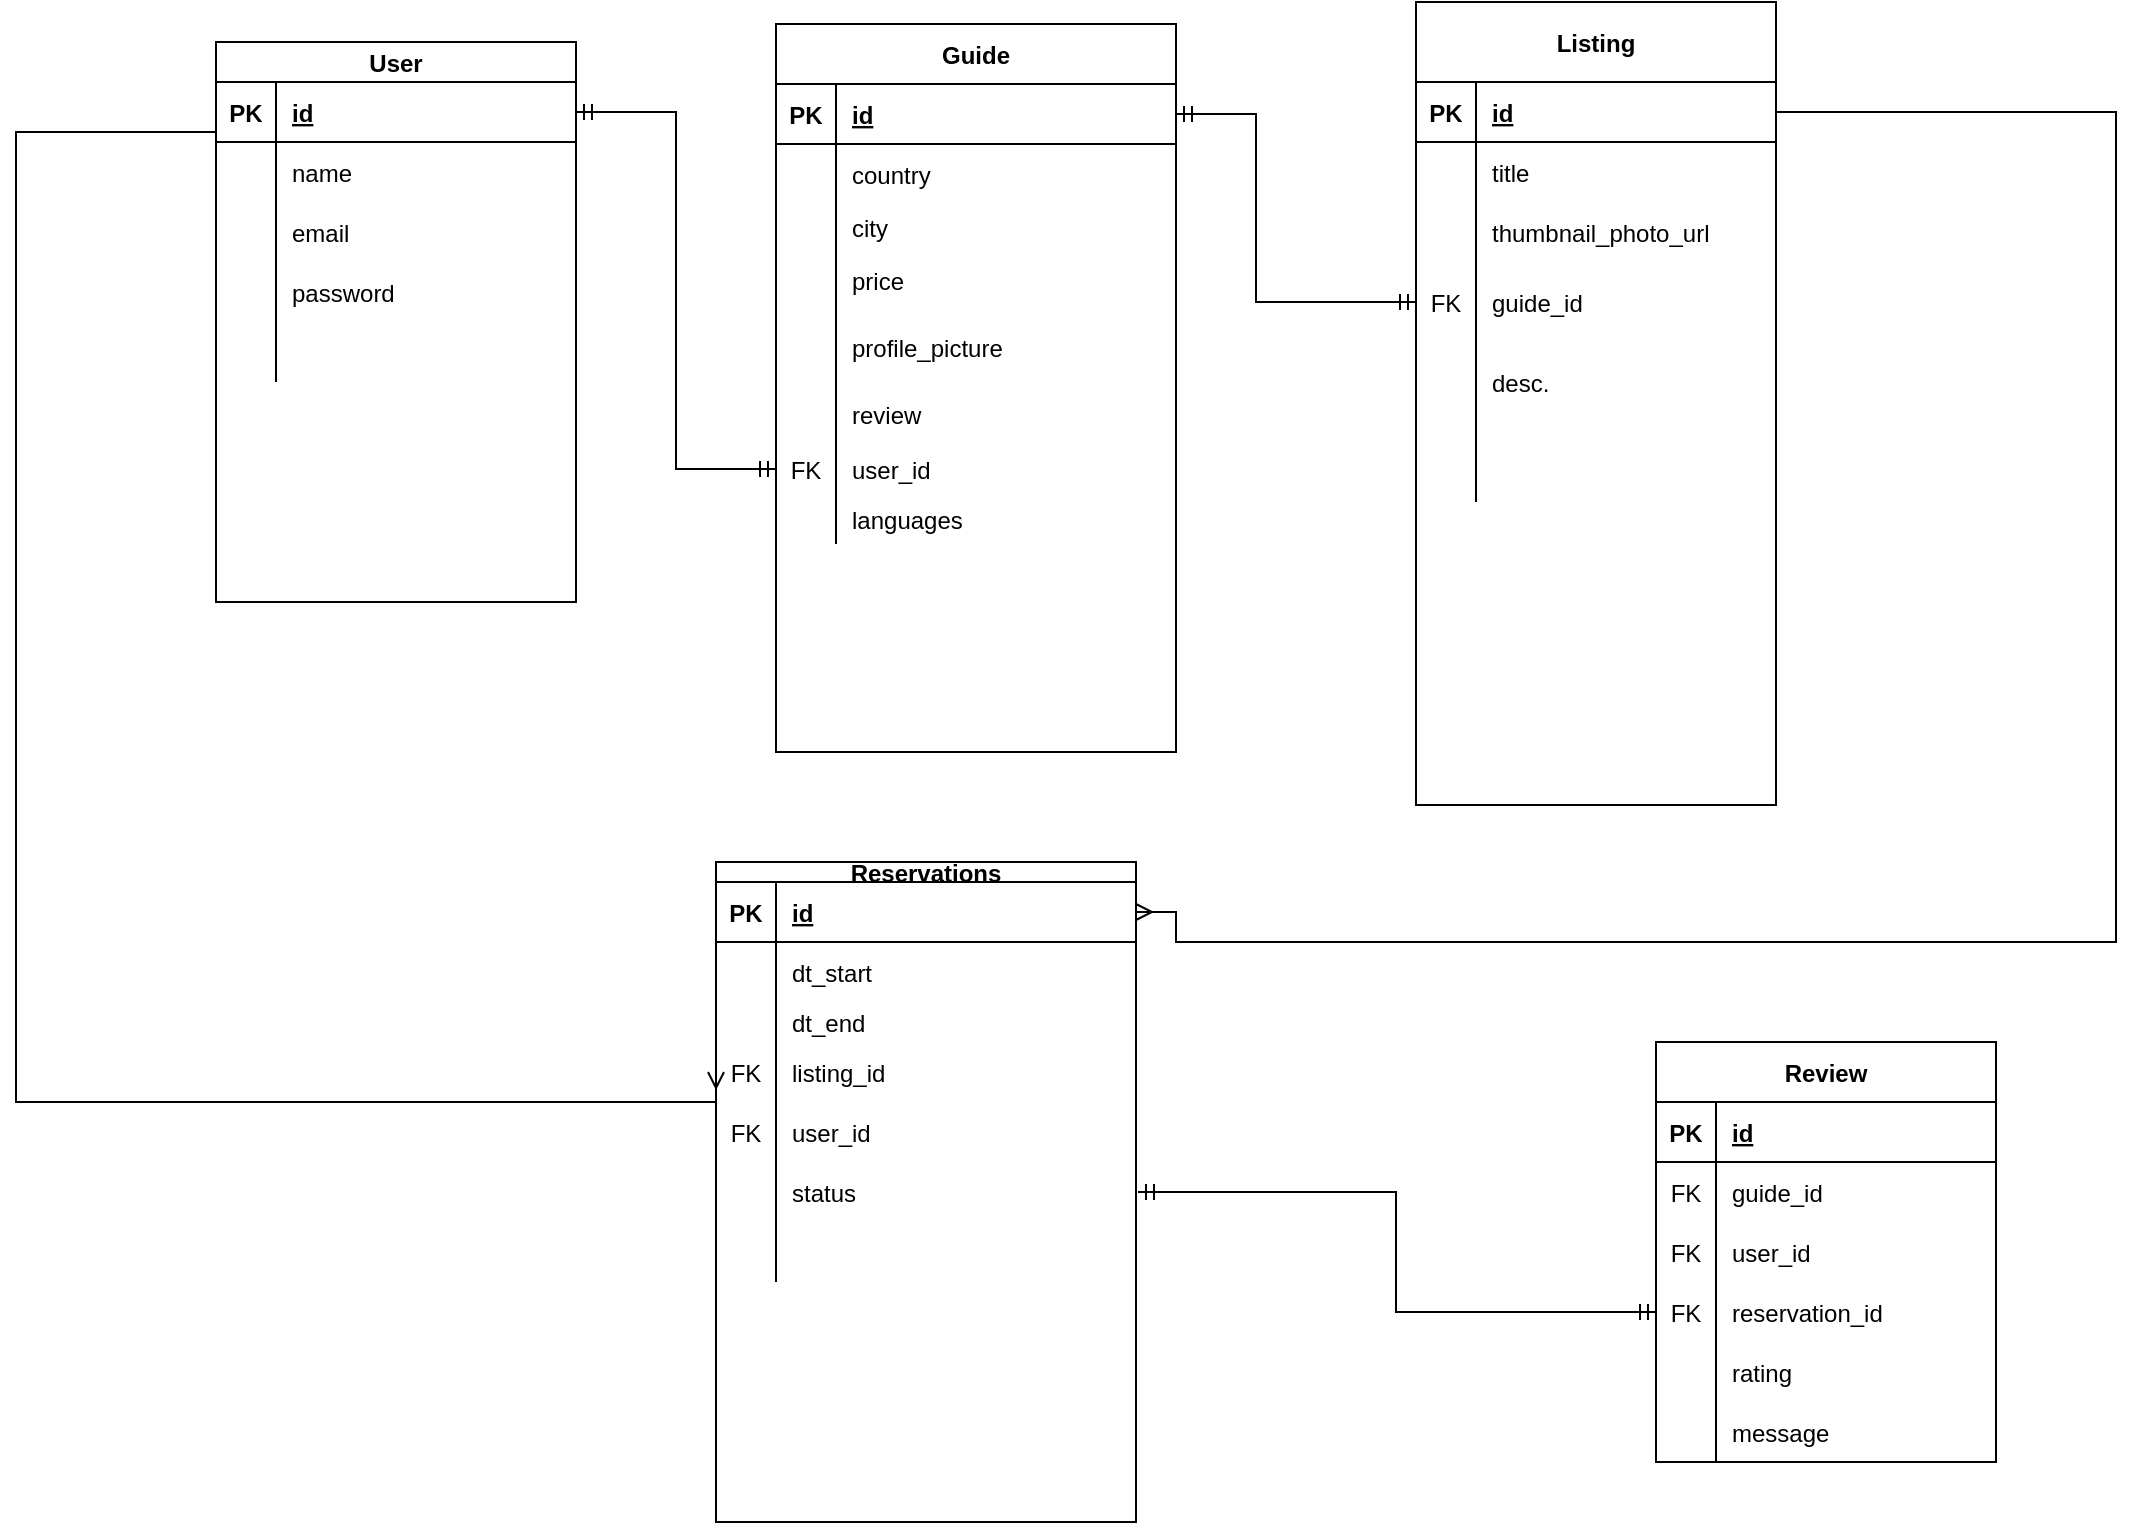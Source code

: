 <mxfile version="15.8.2" type="device"><diagram id="NFOE-IbAUSGwWB-0WKlD" name="Page-1"><mxGraphModel dx="2678" dy="1021" grid="1" gridSize="10" guides="1" tooltips="1" connect="1" arrows="1" fold="1" page="1" pageScale="1" pageWidth="850" pageHeight="1100" math="0" shadow="0"><root><mxCell id="0"/><mxCell id="1" parent="0"/><object label="Guide" sdfsdf="sdfsdf" sdfdsf="sdfdsf" id="BcLocFZF-5GLUwhQ0kqW-14"><mxCell style="shape=table;startSize=30;container=1;collapsible=1;childLayout=tableLayout;fixedRows=1;rowLines=0;fontStyle=1;align=center;resizeLast=1;" vertex="1" parent="1"><mxGeometry x="310" y="211" width="200" height="364" as="geometry"><mxRectangle x="440" y="177.5" width="70" height="30" as="alternateBounds"/></mxGeometry></mxCell></object><mxCell id="BcLocFZF-5GLUwhQ0kqW-15" value="" style="shape=partialRectangle;collapsible=0;dropTarget=0;pointerEvents=0;fillColor=none;top=0;left=0;bottom=1;right=0;points=[[0,0.5],[1,0.5]];portConstraint=eastwest;" vertex="1" parent="BcLocFZF-5GLUwhQ0kqW-14"><mxGeometry y="30" width="200" height="30" as="geometry"/></mxCell><mxCell id="BcLocFZF-5GLUwhQ0kqW-16" value="PK" style="shape=partialRectangle;connectable=0;fillColor=none;top=0;left=0;bottom=0;right=0;fontStyle=1;overflow=hidden;" vertex="1" parent="BcLocFZF-5GLUwhQ0kqW-15"><mxGeometry width="30" height="30" as="geometry"><mxRectangle width="30" height="30" as="alternateBounds"/></mxGeometry></mxCell><mxCell id="BcLocFZF-5GLUwhQ0kqW-17" value="id" style="shape=partialRectangle;connectable=0;fillColor=none;top=0;left=0;bottom=0;right=0;align=left;spacingLeft=6;fontStyle=5;overflow=hidden;" vertex="1" parent="BcLocFZF-5GLUwhQ0kqW-15"><mxGeometry x="30" width="170" height="30" as="geometry"><mxRectangle width="170" height="30" as="alternateBounds"/></mxGeometry></mxCell><mxCell id="BcLocFZF-5GLUwhQ0kqW-18" value="" style="shape=partialRectangle;collapsible=0;dropTarget=0;pointerEvents=0;fillColor=none;top=0;left=0;bottom=0;right=0;points=[[0,0.5],[1,0.5]];portConstraint=eastwest;" vertex="1" parent="BcLocFZF-5GLUwhQ0kqW-14"><mxGeometry y="60" width="200" height="30" as="geometry"/></mxCell><mxCell id="BcLocFZF-5GLUwhQ0kqW-19" value="" style="shape=partialRectangle;connectable=0;fillColor=none;top=0;left=0;bottom=0;right=0;editable=1;overflow=hidden;" vertex="1" parent="BcLocFZF-5GLUwhQ0kqW-18"><mxGeometry width="30" height="30" as="geometry"><mxRectangle width="30" height="30" as="alternateBounds"/></mxGeometry></mxCell><mxCell id="BcLocFZF-5GLUwhQ0kqW-20" value="country    " style="shape=partialRectangle;connectable=0;fillColor=none;top=0;left=0;bottom=0;right=0;align=left;spacingLeft=6;overflow=hidden;" vertex="1" parent="BcLocFZF-5GLUwhQ0kqW-18"><mxGeometry x="30" width="170" height="30" as="geometry"><mxRectangle width="170" height="30" as="alternateBounds"/></mxGeometry></mxCell><mxCell id="BcLocFZF-5GLUwhQ0kqW-21" value="" style="shape=partialRectangle;collapsible=0;dropTarget=0;pointerEvents=0;fillColor=none;top=0;left=0;bottom=0;right=0;points=[[0,0.5],[1,0.5]];portConstraint=eastwest;" vertex="1" parent="BcLocFZF-5GLUwhQ0kqW-14"><mxGeometry y="90" width="200" height="23" as="geometry"/></mxCell><mxCell id="BcLocFZF-5GLUwhQ0kqW-22" value="" style="shape=partialRectangle;connectable=0;fillColor=none;top=0;left=0;bottom=0;right=0;editable=1;overflow=hidden;" vertex="1" parent="BcLocFZF-5GLUwhQ0kqW-21"><mxGeometry width="30" height="23" as="geometry"><mxRectangle width="30" height="23" as="alternateBounds"/></mxGeometry></mxCell><mxCell id="BcLocFZF-5GLUwhQ0kqW-23" value="city" style="shape=partialRectangle;connectable=0;fillColor=none;top=0;left=0;bottom=0;right=0;align=left;spacingLeft=6;overflow=hidden;" vertex="1" parent="BcLocFZF-5GLUwhQ0kqW-21"><mxGeometry x="30" width="170" height="23" as="geometry"><mxRectangle width="170" height="23" as="alternateBounds"/></mxGeometry></mxCell><mxCell id="BcLocFZF-5GLUwhQ0kqW-24" value="" style="shape=partialRectangle;collapsible=0;dropTarget=0;pointerEvents=0;fillColor=none;top=0;left=0;bottom=0;right=0;points=[[0,0.5],[1,0.5]];portConstraint=eastwest;" vertex="1" parent="BcLocFZF-5GLUwhQ0kqW-14"><mxGeometry y="113" width="200" height="30" as="geometry"/></mxCell><mxCell id="BcLocFZF-5GLUwhQ0kqW-25" value="" style="shape=partialRectangle;connectable=0;fillColor=none;top=0;left=0;bottom=0;right=0;editable=1;overflow=hidden;" vertex="1" parent="BcLocFZF-5GLUwhQ0kqW-24"><mxGeometry width="30" height="30" as="geometry"><mxRectangle width="30" height="30" as="alternateBounds"/></mxGeometry></mxCell><mxCell id="BcLocFZF-5GLUwhQ0kqW-26" value="price" style="shape=partialRectangle;connectable=0;fillColor=none;top=0;left=0;bottom=0;right=0;align=left;spacingLeft=6;overflow=hidden;" vertex="1" parent="BcLocFZF-5GLUwhQ0kqW-24"><mxGeometry x="30" width="170" height="30" as="geometry"><mxRectangle width="170" height="30" as="alternateBounds"/></mxGeometry></mxCell><mxCell id="BcLocFZF-5GLUwhQ0kqW-89" style="shape=partialRectangle;collapsible=0;dropTarget=0;pointerEvents=0;fillColor=none;top=0;left=0;bottom=0;right=0;points=[[0,0.5],[1,0.5]];portConstraint=eastwest;" vertex="1" parent="BcLocFZF-5GLUwhQ0kqW-14"><mxGeometry y="143" width="200" height="37" as="geometry"/></mxCell><mxCell id="BcLocFZF-5GLUwhQ0kqW-90" style="shape=partialRectangle;connectable=0;fillColor=none;top=0;left=0;bottom=0;right=0;editable=1;overflow=hidden;" vertex="1" parent="BcLocFZF-5GLUwhQ0kqW-89"><mxGeometry width="30" height="37" as="geometry"><mxRectangle width="30" height="37" as="alternateBounds"/></mxGeometry></mxCell><mxCell id="BcLocFZF-5GLUwhQ0kqW-91" value="profile_picture" style="shape=partialRectangle;connectable=0;fillColor=none;top=0;left=0;bottom=0;right=0;align=left;spacingLeft=6;overflow=hidden;" vertex="1" parent="BcLocFZF-5GLUwhQ0kqW-89"><mxGeometry x="30" width="170" height="37" as="geometry"><mxRectangle width="170" height="37" as="alternateBounds"/></mxGeometry></mxCell><mxCell id="BcLocFZF-5GLUwhQ0kqW-92" style="shape=partialRectangle;collapsible=0;dropTarget=0;pointerEvents=0;fillColor=none;top=0;left=0;bottom=0;right=0;points=[[0,0.5],[1,0.5]];portConstraint=eastwest;" vertex="1" parent="BcLocFZF-5GLUwhQ0kqW-14"><mxGeometry y="180" width="200" height="30" as="geometry"/></mxCell><mxCell id="BcLocFZF-5GLUwhQ0kqW-93" style="shape=partialRectangle;connectable=0;fillColor=none;top=0;left=0;bottom=0;right=0;editable=1;overflow=hidden;" vertex="1" parent="BcLocFZF-5GLUwhQ0kqW-92"><mxGeometry width="30" height="30" as="geometry"><mxRectangle width="30" height="30" as="alternateBounds"/></mxGeometry></mxCell><mxCell id="BcLocFZF-5GLUwhQ0kqW-94" value="review" style="shape=partialRectangle;connectable=0;fillColor=none;top=0;left=0;bottom=0;right=0;align=left;spacingLeft=6;overflow=hidden;" vertex="1" parent="BcLocFZF-5GLUwhQ0kqW-92"><mxGeometry x="30" width="170" height="30" as="geometry"><mxRectangle width="170" height="30" as="alternateBounds"/></mxGeometry></mxCell><mxCell id="BcLocFZF-5GLUwhQ0kqW-130" style="shape=partialRectangle;collapsible=0;dropTarget=0;pointerEvents=0;fillColor=none;top=0;left=0;bottom=0;right=0;points=[[0,0.5],[1,0.5]];portConstraint=eastwest;" vertex="1" parent="BcLocFZF-5GLUwhQ0kqW-14"><mxGeometry y="210" width="200" height="25" as="geometry"/></mxCell><mxCell id="BcLocFZF-5GLUwhQ0kqW-131" value="FK" style="shape=partialRectangle;connectable=0;fillColor=none;top=0;left=0;bottom=0;right=0;editable=1;overflow=hidden;" vertex="1" parent="BcLocFZF-5GLUwhQ0kqW-130"><mxGeometry width="30" height="25" as="geometry"><mxRectangle width="30" height="25" as="alternateBounds"/></mxGeometry></mxCell><mxCell id="BcLocFZF-5GLUwhQ0kqW-132" value="user_id" style="shape=partialRectangle;connectable=0;fillColor=none;top=0;left=0;bottom=0;right=0;align=left;spacingLeft=6;overflow=hidden;" vertex="1" parent="BcLocFZF-5GLUwhQ0kqW-130"><mxGeometry x="30" width="170" height="25" as="geometry"><mxRectangle width="170" height="25" as="alternateBounds"/></mxGeometry></mxCell><mxCell id="BcLocFZF-5GLUwhQ0kqW-136" style="shape=partialRectangle;collapsible=0;dropTarget=0;pointerEvents=0;fillColor=none;top=0;left=0;bottom=0;right=0;points=[[0,0.5],[1,0.5]];portConstraint=eastwest;" vertex="1" parent="BcLocFZF-5GLUwhQ0kqW-14"><mxGeometry y="235" width="200" height="25" as="geometry"/></mxCell><mxCell id="BcLocFZF-5GLUwhQ0kqW-137" style="shape=partialRectangle;connectable=0;fillColor=none;top=0;left=0;bottom=0;right=0;editable=1;overflow=hidden;" vertex="1" parent="BcLocFZF-5GLUwhQ0kqW-136"><mxGeometry width="30" height="25" as="geometry"><mxRectangle width="30" height="25" as="alternateBounds"/></mxGeometry></mxCell><mxCell id="BcLocFZF-5GLUwhQ0kqW-138" value="languages" style="shape=partialRectangle;connectable=0;fillColor=none;top=0;left=0;bottom=0;right=0;align=left;spacingLeft=6;overflow=hidden;" vertex="1" parent="BcLocFZF-5GLUwhQ0kqW-136"><mxGeometry x="30" width="170" height="25" as="geometry"><mxRectangle width="170" height="25" as="alternateBounds"/></mxGeometry></mxCell><mxCell id="BcLocFZF-5GLUwhQ0kqW-30" value="Listing" style="shape=table;startSize=40;container=1;collapsible=1;childLayout=tableLayout;fixedRows=1;rowLines=0;fontStyle=1;align=center;resizeLast=1;" vertex="1" parent="1"><mxGeometry x="630" y="200" width="180" height="401.5" as="geometry"><mxRectangle x="440" y="177.5" width="70" height="30" as="alternateBounds"/></mxGeometry></mxCell><mxCell id="BcLocFZF-5GLUwhQ0kqW-31" value="" style="shape=partialRectangle;collapsible=0;dropTarget=0;pointerEvents=0;fillColor=none;top=0;left=0;bottom=1;right=0;points=[[0,0.5],[1,0.5]];portConstraint=eastwest;" vertex="1" parent="BcLocFZF-5GLUwhQ0kqW-30"><mxGeometry y="40" width="180" height="30" as="geometry"/></mxCell><mxCell id="BcLocFZF-5GLUwhQ0kqW-32" value="PK" style="shape=partialRectangle;connectable=0;fillColor=none;top=0;left=0;bottom=0;right=0;fontStyle=1;overflow=hidden;" vertex="1" parent="BcLocFZF-5GLUwhQ0kqW-31"><mxGeometry width="30" height="30" as="geometry"><mxRectangle width="30" height="30" as="alternateBounds"/></mxGeometry></mxCell><mxCell id="BcLocFZF-5GLUwhQ0kqW-33" value="id" style="shape=partialRectangle;connectable=0;fillColor=none;top=0;left=0;bottom=0;right=0;align=left;spacingLeft=6;fontStyle=5;overflow=hidden;" vertex="1" parent="BcLocFZF-5GLUwhQ0kqW-31"><mxGeometry x="30" width="150" height="30" as="geometry"><mxRectangle width="150" height="30" as="alternateBounds"/></mxGeometry></mxCell><mxCell id="BcLocFZF-5GLUwhQ0kqW-95" style="shape=partialRectangle;collapsible=0;dropTarget=0;pointerEvents=0;fillColor=none;top=0;left=0;bottom=0;right=0;points=[[0,0.5],[1,0.5]];portConstraint=eastwest;" vertex="1" parent="BcLocFZF-5GLUwhQ0kqW-30"><mxGeometry y="70" width="180" height="30" as="geometry"/></mxCell><mxCell id="BcLocFZF-5GLUwhQ0kqW-96" style="shape=partialRectangle;connectable=0;fillColor=none;top=0;left=0;bottom=0;right=0;editable=1;overflow=hidden;" vertex="1" parent="BcLocFZF-5GLUwhQ0kqW-95"><mxGeometry width="30" height="30" as="geometry"><mxRectangle width="30" height="30" as="alternateBounds"/></mxGeometry></mxCell><mxCell id="BcLocFZF-5GLUwhQ0kqW-97" value="title" style="shape=partialRectangle;connectable=0;fillColor=none;top=0;left=0;bottom=0;right=0;align=left;spacingLeft=6;overflow=hidden;" vertex="1" parent="BcLocFZF-5GLUwhQ0kqW-95"><mxGeometry x="30" width="150" height="30" as="geometry"><mxRectangle width="150" height="30" as="alternateBounds"/></mxGeometry></mxCell><mxCell id="BcLocFZF-5GLUwhQ0kqW-98" style="shape=partialRectangle;collapsible=0;dropTarget=0;pointerEvents=0;fillColor=none;top=0;left=0;bottom=0;right=0;points=[[0,0.5],[1,0.5]];portConstraint=eastwest;" vertex="1" parent="BcLocFZF-5GLUwhQ0kqW-30"><mxGeometry y="100" width="180" height="30" as="geometry"/></mxCell><mxCell id="BcLocFZF-5GLUwhQ0kqW-99" style="shape=partialRectangle;connectable=0;fillColor=none;top=0;left=0;bottom=0;right=0;editable=1;overflow=hidden;" vertex="1" parent="BcLocFZF-5GLUwhQ0kqW-98"><mxGeometry width="30" height="30" as="geometry"><mxRectangle width="30" height="30" as="alternateBounds"/></mxGeometry></mxCell><mxCell id="BcLocFZF-5GLUwhQ0kqW-100" value="thumbnail_photo_url" style="shape=partialRectangle;connectable=0;fillColor=none;top=0;left=0;bottom=0;right=0;align=left;spacingLeft=6;overflow=hidden;" vertex="1" parent="BcLocFZF-5GLUwhQ0kqW-98"><mxGeometry x="30" width="150" height="30" as="geometry"><mxRectangle width="150" height="30" as="alternateBounds"/></mxGeometry></mxCell><mxCell id="BcLocFZF-5GLUwhQ0kqW-107" style="shape=partialRectangle;collapsible=0;dropTarget=0;pointerEvents=0;fillColor=none;top=0;left=0;bottom=0;right=0;points=[[0,0.5],[1,0.5]];portConstraint=eastwest;" vertex="1" parent="BcLocFZF-5GLUwhQ0kqW-30"><mxGeometry y="130" width="180" height="40" as="geometry"/></mxCell><mxCell id="BcLocFZF-5GLUwhQ0kqW-108" value="FK" style="shape=partialRectangle;connectable=0;fillColor=none;top=0;left=0;bottom=0;right=0;editable=1;overflow=hidden;" vertex="1" parent="BcLocFZF-5GLUwhQ0kqW-107"><mxGeometry width="30" height="40" as="geometry"><mxRectangle width="30" height="40" as="alternateBounds"/></mxGeometry></mxCell><mxCell id="BcLocFZF-5GLUwhQ0kqW-109" value="guide_id" style="shape=partialRectangle;connectable=0;fillColor=none;top=0;left=0;bottom=0;right=0;align=left;spacingLeft=6;overflow=hidden;" vertex="1" parent="BcLocFZF-5GLUwhQ0kqW-107"><mxGeometry x="30" width="150" height="40" as="geometry"><mxRectangle width="150" height="40" as="alternateBounds"/></mxGeometry></mxCell><mxCell id="BcLocFZF-5GLUwhQ0kqW-104" style="shape=partialRectangle;collapsible=0;dropTarget=0;pointerEvents=0;fillColor=none;top=0;left=0;bottom=0;right=0;points=[[0,0.5],[1,0.5]];portConstraint=eastwest;" vertex="1" parent="BcLocFZF-5GLUwhQ0kqW-30"><mxGeometry y="170" width="180" height="40" as="geometry"/></mxCell><mxCell id="BcLocFZF-5GLUwhQ0kqW-105" style="shape=partialRectangle;connectable=0;fillColor=none;top=0;left=0;bottom=0;right=0;editable=1;overflow=hidden;" vertex="1" parent="BcLocFZF-5GLUwhQ0kqW-104"><mxGeometry width="30" height="40" as="geometry"><mxRectangle width="30" height="40" as="alternateBounds"/></mxGeometry></mxCell><mxCell id="BcLocFZF-5GLUwhQ0kqW-106" value="desc." style="shape=partialRectangle;connectable=0;fillColor=none;top=0;left=0;bottom=0;right=0;align=left;spacingLeft=6;overflow=hidden;" vertex="1" parent="BcLocFZF-5GLUwhQ0kqW-104"><mxGeometry x="30" width="150" height="40" as="geometry"><mxRectangle width="150" height="40" as="alternateBounds"/></mxGeometry></mxCell><mxCell id="BcLocFZF-5GLUwhQ0kqW-165" style="shape=partialRectangle;collapsible=0;dropTarget=0;pointerEvents=0;fillColor=none;top=0;left=0;bottom=0;right=0;points=[[0,0.5],[1,0.5]];portConstraint=eastwest;" vertex="1" parent="BcLocFZF-5GLUwhQ0kqW-30"><mxGeometry y="210" width="180" height="40" as="geometry"/></mxCell><mxCell id="BcLocFZF-5GLUwhQ0kqW-166" style="shape=partialRectangle;connectable=0;fillColor=none;top=0;left=0;bottom=0;right=0;editable=1;overflow=hidden;" vertex="1" parent="BcLocFZF-5GLUwhQ0kqW-165"><mxGeometry width="30" height="40" as="geometry"><mxRectangle width="30" height="40" as="alternateBounds"/></mxGeometry></mxCell><mxCell id="BcLocFZF-5GLUwhQ0kqW-167" style="shape=partialRectangle;connectable=0;fillColor=none;top=0;left=0;bottom=0;right=0;align=left;spacingLeft=6;overflow=hidden;" vertex="1" parent="BcLocFZF-5GLUwhQ0kqW-165"><mxGeometry x="30" width="150" height="40" as="geometry"><mxRectangle width="150" height="40" as="alternateBounds"/></mxGeometry></mxCell><mxCell id="BcLocFZF-5GLUwhQ0kqW-1" value="User" style="shape=table;startSize=20;container=1;collapsible=1;childLayout=tableLayout;fixedRows=1;rowLines=0;fontStyle=1;align=center;resizeLast=1;strokeWidth=1;perimeterSpacing=1;" vertex="1" parent="1"><mxGeometry x="30" y="220" width="180" height="280" as="geometry"/></mxCell><mxCell id="BcLocFZF-5GLUwhQ0kqW-2" value="" style="shape=partialRectangle;collapsible=0;dropTarget=0;pointerEvents=0;fillColor=none;top=0;left=0;bottom=1;right=0;points=[[0,0.5],[1,0.5]];portConstraint=eastwest;" vertex="1" parent="BcLocFZF-5GLUwhQ0kqW-1"><mxGeometry y="20" width="180" height="30" as="geometry"/></mxCell><mxCell id="BcLocFZF-5GLUwhQ0kqW-3" value="PK" style="shape=partialRectangle;connectable=0;fillColor=none;top=0;left=0;bottom=0;right=0;fontStyle=1;overflow=hidden;" vertex="1" parent="BcLocFZF-5GLUwhQ0kqW-2"><mxGeometry width="30" height="30" as="geometry"><mxRectangle width="30" height="30" as="alternateBounds"/></mxGeometry></mxCell><mxCell id="BcLocFZF-5GLUwhQ0kqW-4" value="id" style="shape=partialRectangle;connectable=0;fillColor=none;top=0;left=0;bottom=0;right=0;align=left;spacingLeft=6;fontStyle=5;overflow=hidden;" vertex="1" parent="BcLocFZF-5GLUwhQ0kqW-2"><mxGeometry x="30" width="150" height="30" as="geometry"><mxRectangle width="150" height="30" as="alternateBounds"/></mxGeometry></mxCell><mxCell id="BcLocFZF-5GLUwhQ0kqW-5" value="" style="shape=partialRectangle;collapsible=0;dropTarget=0;pointerEvents=0;fillColor=none;top=0;left=0;bottom=0;right=0;points=[[0,0.5],[1,0.5]];portConstraint=eastwest;" vertex="1" parent="BcLocFZF-5GLUwhQ0kqW-1"><mxGeometry y="50" width="180" height="30" as="geometry"/></mxCell><mxCell id="BcLocFZF-5GLUwhQ0kqW-6" value="" style="shape=partialRectangle;connectable=0;fillColor=none;top=0;left=0;bottom=0;right=0;editable=1;overflow=hidden;" vertex="1" parent="BcLocFZF-5GLUwhQ0kqW-5"><mxGeometry width="30" height="30" as="geometry"><mxRectangle width="30" height="30" as="alternateBounds"/></mxGeometry></mxCell><mxCell id="BcLocFZF-5GLUwhQ0kqW-7" value="name" style="shape=partialRectangle;connectable=0;fillColor=none;top=0;left=0;bottom=0;right=0;align=left;spacingLeft=6;overflow=hidden;" vertex="1" parent="BcLocFZF-5GLUwhQ0kqW-5"><mxGeometry x="30" width="150" height="30" as="geometry"><mxRectangle width="150" height="30" as="alternateBounds"/></mxGeometry></mxCell><mxCell id="BcLocFZF-5GLUwhQ0kqW-11" value="" style="shape=partialRectangle;collapsible=0;dropTarget=0;pointerEvents=0;fillColor=none;top=0;left=0;bottom=0;right=0;points=[[0,0.5],[1,0.5]];portConstraint=eastwest;" vertex="1" parent="BcLocFZF-5GLUwhQ0kqW-1"><mxGeometry y="80" width="180" height="30" as="geometry"/></mxCell><mxCell id="BcLocFZF-5GLUwhQ0kqW-12" value="" style="shape=partialRectangle;connectable=0;fillColor=none;top=0;left=0;bottom=0;right=0;editable=1;overflow=hidden;" vertex="1" parent="BcLocFZF-5GLUwhQ0kqW-11"><mxGeometry width="30" height="30" as="geometry"><mxRectangle width="30" height="30" as="alternateBounds"/></mxGeometry></mxCell><mxCell id="BcLocFZF-5GLUwhQ0kqW-13" value="email" style="shape=partialRectangle;connectable=0;fillColor=none;top=0;left=0;bottom=0;right=0;align=left;spacingLeft=6;overflow=hidden;" vertex="1" parent="BcLocFZF-5GLUwhQ0kqW-11"><mxGeometry x="30" width="150" height="30" as="geometry"><mxRectangle width="150" height="30" as="alternateBounds"/></mxGeometry></mxCell><mxCell id="BcLocFZF-5GLUwhQ0kqW-82" style="shape=partialRectangle;collapsible=0;dropTarget=0;pointerEvents=0;fillColor=none;top=0;left=0;bottom=0;right=0;points=[[0,0.5],[1,0.5]];portConstraint=eastwest;" vertex="1" parent="BcLocFZF-5GLUwhQ0kqW-1"><mxGeometry y="110" width="180" height="30" as="geometry"/></mxCell><mxCell id="BcLocFZF-5GLUwhQ0kqW-83" style="shape=partialRectangle;connectable=0;fillColor=none;top=0;left=0;bottom=0;right=0;editable=1;overflow=hidden;" vertex="1" parent="BcLocFZF-5GLUwhQ0kqW-82"><mxGeometry width="30" height="30" as="geometry"><mxRectangle width="30" height="30" as="alternateBounds"/></mxGeometry></mxCell><mxCell id="BcLocFZF-5GLUwhQ0kqW-84" value="password" style="shape=partialRectangle;connectable=0;fillColor=none;top=0;left=0;bottom=0;right=0;align=left;spacingLeft=6;overflow=hidden;" vertex="1" parent="BcLocFZF-5GLUwhQ0kqW-82"><mxGeometry x="30" width="150" height="30" as="geometry"><mxRectangle width="150" height="30" as="alternateBounds"/></mxGeometry></mxCell><mxCell id="BcLocFZF-5GLUwhQ0kqW-85" style="shape=partialRectangle;collapsible=0;dropTarget=0;pointerEvents=0;fillColor=none;top=0;left=0;bottom=0;right=0;points=[[0,0.5],[1,0.5]];portConstraint=eastwest;" vertex="1" parent="BcLocFZF-5GLUwhQ0kqW-1"><mxGeometry y="140" width="180" height="30" as="geometry"/></mxCell><mxCell id="BcLocFZF-5GLUwhQ0kqW-86" style="shape=partialRectangle;connectable=0;fillColor=none;top=0;left=0;bottom=0;right=0;editable=1;overflow=hidden;" vertex="1" parent="BcLocFZF-5GLUwhQ0kqW-85"><mxGeometry width="30" height="30" as="geometry"><mxRectangle width="30" height="30" as="alternateBounds"/></mxGeometry></mxCell><mxCell id="BcLocFZF-5GLUwhQ0kqW-87" value="" style="shape=partialRectangle;connectable=0;fillColor=none;top=0;left=0;bottom=0;right=0;align=left;spacingLeft=6;overflow=hidden;" vertex="1" parent="BcLocFZF-5GLUwhQ0kqW-85"><mxGeometry x="30" width="150" height="30" as="geometry"><mxRectangle width="150" height="30" as="alternateBounds"/></mxGeometry></mxCell><mxCell id="BcLocFZF-5GLUwhQ0kqW-110" style="edgeStyle=orthogonalEdgeStyle;rounded=0;orthogonalLoop=1;jettySize=auto;html=1;entryX=0;entryY=0.5;entryDx=0;entryDy=0;exitX=1;exitY=0.5;exitDx=0;exitDy=0;endArrow=ERmandOne;endFill=0;startArrow=ERmandOne;startFill=0;" edge="1" parent="1" source="BcLocFZF-5GLUwhQ0kqW-15" target="BcLocFZF-5GLUwhQ0kqW-107"><mxGeometry relative="1" as="geometry"><mxPoint x="480" y="260" as="sourcePoint"/><Array as="points"><mxPoint x="550" y="256"/><mxPoint x="550" y="350"/></Array></mxGeometry></mxCell><mxCell id="BcLocFZF-5GLUwhQ0kqW-160" style="edgeStyle=orthogonalEdgeStyle;rounded=0;orthogonalLoop=1;jettySize=auto;html=1;startArrow=ERmandOne;startFill=0;endArrow=ERmandOne;endFill=0;" edge="1" parent="1" source="BcLocFZF-5GLUwhQ0kqW-111" target="BcLocFZF-5GLUwhQ0kqW-151"><mxGeometry relative="1" as="geometry"/></mxCell><mxCell id="BcLocFZF-5GLUwhQ0kqW-111" value="Reservations" style="shape=table;startSize=10;container=1;collapsible=1;childLayout=tableLayout;fixedRows=1;rowLines=0;fontStyle=1;align=center;resizeLast=1;strokeWidth=1;perimeterSpacing=1;" vertex="1" parent="1"><mxGeometry x="280" y="630" width="210" height="330" as="geometry"/></mxCell><mxCell id="BcLocFZF-5GLUwhQ0kqW-112" value="" style="shape=partialRectangle;collapsible=0;dropTarget=0;pointerEvents=0;fillColor=none;top=0;left=0;bottom=1;right=0;points=[[0,0.5],[1,0.5]];portConstraint=eastwest;" vertex="1" parent="BcLocFZF-5GLUwhQ0kqW-111"><mxGeometry y="10" width="210" height="30" as="geometry"/></mxCell><mxCell id="BcLocFZF-5GLUwhQ0kqW-113" value="PK" style="shape=partialRectangle;connectable=0;fillColor=none;top=0;left=0;bottom=0;right=0;fontStyle=1;overflow=hidden;" vertex="1" parent="BcLocFZF-5GLUwhQ0kqW-112"><mxGeometry width="30" height="30" as="geometry"><mxRectangle width="30" height="30" as="alternateBounds"/></mxGeometry></mxCell><mxCell id="BcLocFZF-5GLUwhQ0kqW-114" value="id" style="shape=partialRectangle;connectable=0;fillColor=none;top=0;left=0;bottom=0;right=0;align=left;spacingLeft=6;fontStyle=5;overflow=hidden;" vertex="1" parent="BcLocFZF-5GLUwhQ0kqW-112"><mxGeometry x="30" width="180" height="30" as="geometry"><mxRectangle width="180" height="30" as="alternateBounds"/></mxGeometry></mxCell><mxCell id="BcLocFZF-5GLUwhQ0kqW-115" value="" style="shape=partialRectangle;collapsible=0;dropTarget=0;pointerEvents=0;fillColor=none;top=0;left=0;bottom=0;right=0;points=[[0,0.5],[1,0.5]];portConstraint=eastwest;" vertex="1" parent="BcLocFZF-5GLUwhQ0kqW-111"><mxGeometry y="40" width="210" height="30" as="geometry"/></mxCell><mxCell id="BcLocFZF-5GLUwhQ0kqW-116" value="" style="shape=partialRectangle;connectable=0;fillColor=none;top=0;left=0;bottom=0;right=0;editable=1;overflow=hidden;" vertex="1" parent="BcLocFZF-5GLUwhQ0kqW-115"><mxGeometry width="30" height="30" as="geometry"><mxRectangle width="30" height="30" as="alternateBounds"/></mxGeometry></mxCell><mxCell id="BcLocFZF-5GLUwhQ0kqW-117" value="dt_start" style="shape=partialRectangle;connectable=0;fillColor=none;top=0;left=0;bottom=0;right=0;align=left;spacingLeft=6;overflow=hidden;" vertex="1" parent="BcLocFZF-5GLUwhQ0kqW-115"><mxGeometry x="30" width="180" height="30" as="geometry"><mxRectangle width="180" height="30" as="alternateBounds"/></mxGeometry></mxCell><mxCell id="BcLocFZF-5GLUwhQ0kqW-118" value="" style="shape=partialRectangle;collapsible=0;dropTarget=0;pointerEvents=0;fillColor=none;top=0;left=0;bottom=0;right=0;points=[[0,0.5],[1,0.5]];portConstraint=eastwest;" vertex="1" parent="BcLocFZF-5GLUwhQ0kqW-111"><mxGeometry y="70" width="210" height="20" as="geometry"/></mxCell><mxCell id="BcLocFZF-5GLUwhQ0kqW-119" value="" style="shape=partialRectangle;connectable=0;fillColor=none;top=0;left=0;bottom=0;right=0;editable=1;overflow=hidden;" vertex="1" parent="BcLocFZF-5GLUwhQ0kqW-118"><mxGeometry width="30" height="20" as="geometry"><mxRectangle width="30" height="20" as="alternateBounds"/></mxGeometry></mxCell><mxCell id="BcLocFZF-5GLUwhQ0kqW-120" value="dt_end" style="shape=partialRectangle;connectable=0;fillColor=none;top=0;left=0;bottom=0;right=0;align=left;spacingLeft=6;overflow=hidden;" vertex="1" parent="BcLocFZF-5GLUwhQ0kqW-118"><mxGeometry x="30" width="180" height="20" as="geometry"><mxRectangle width="180" height="20" as="alternateBounds"/></mxGeometry></mxCell><mxCell id="BcLocFZF-5GLUwhQ0kqW-121" value="" style="shape=partialRectangle;collapsible=0;dropTarget=0;pointerEvents=0;fillColor=none;top=0;left=0;bottom=0;right=0;points=[[0,0.5],[1,0.5]];portConstraint=eastwest;" vertex="1" parent="BcLocFZF-5GLUwhQ0kqW-111"><mxGeometry y="90" width="210" height="30" as="geometry"/></mxCell><mxCell id="BcLocFZF-5GLUwhQ0kqW-122" value="FK" style="shape=partialRectangle;connectable=0;fillColor=none;top=0;left=0;bottom=0;right=0;editable=1;overflow=hidden;" vertex="1" parent="BcLocFZF-5GLUwhQ0kqW-121"><mxGeometry width="30" height="30" as="geometry"><mxRectangle width="30" height="30" as="alternateBounds"/></mxGeometry></mxCell><mxCell id="BcLocFZF-5GLUwhQ0kqW-123" value="listing_id" style="shape=partialRectangle;connectable=0;fillColor=none;top=0;left=0;bottom=0;right=0;align=left;spacingLeft=6;overflow=hidden;" vertex="1" parent="BcLocFZF-5GLUwhQ0kqW-121"><mxGeometry x="30" width="180" height="30" as="geometry"><mxRectangle width="180" height="30" as="alternateBounds"/></mxGeometry></mxCell><mxCell id="BcLocFZF-5GLUwhQ0kqW-124" style="shape=partialRectangle;collapsible=0;dropTarget=0;pointerEvents=0;fillColor=none;top=0;left=0;bottom=0;right=0;points=[[0,0.5],[1,0.5]];portConstraint=eastwest;" vertex="1" parent="BcLocFZF-5GLUwhQ0kqW-111"><mxGeometry y="120" width="210" height="30" as="geometry"/></mxCell><mxCell id="BcLocFZF-5GLUwhQ0kqW-125" value="FK" style="shape=partialRectangle;connectable=0;fillColor=none;top=0;left=0;bottom=0;right=0;editable=1;overflow=hidden;" vertex="1" parent="BcLocFZF-5GLUwhQ0kqW-124"><mxGeometry width="30" height="30" as="geometry"><mxRectangle width="30" height="30" as="alternateBounds"/></mxGeometry></mxCell><mxCell id="BcLocFZF-5GLUwhQ0kqW-126" value="user_id" style="shape=partialRectangle;connectable=0;fillColor=none;top=0;left=0;bottom=0;right=0;align=left;spacingLeft=6;overflow=hidden;" vertex="1" parent="BcLocFZF-5GLUwhQ0kqW-124"><mxGeometry x="30" width="180" height="30" as="geometry"><mxRectangle width="180" height="30" as="alternateBounds"/></mxGeometry></mxCell><mxCell id="BcLocFZF-5GLUwhQ0kqW-127" style="shape=partialRectangle;collapsible=0;dropTarget=0;pointerEvents=0;fillColor=none;top=0;left=0;bottom=0;right=0;points=[[0,0.5],[1,0.5]];portConstraint=eastwest;" vertex="1" parent="BcLocFZF-5GLUwhQ0kqW-111"><mxGeometry y="150" width="210" height="30" as="geometry"/></mxCell><mxCell id="BcLocFZF-5GLUwhQ0kqW-128" style="shape=partialRectangle;connectable=0;fillColor=none;top=0;left=0;bottom=0;right=0;editable=1;overflow=hidden;" vertex="1" parent="BcLocFZF-5GLUwhQ0kqW-127"><mxGeometry width="30" height="30" as="geometry"><mxRectangle width="30" height="30" as="alternateBounds"/></mxGeometry></mxCell><mxCell id="BcLocFZF-5GLUwhQ0kqW-129" value="status" style="shape=partialRectangle;connectable=0;fillColor=none;top=0;left=0;bottom=0;right=0;align=left;spacingLeft=6;overflow=hidden;" vertex="1" parent="BcLocFZF-5GLUwhQ0kqW-127"><mxGeometry x="30" width="180" height="30" as="geometry"><mxRectangle width="180" height="30" as="alternateBounds"/></mxGeometry></mxCell><mxCell id="BcLocFZF-5GLUwhQ0kqW-162" style="shape=partialRectangle;collapsible=0;dropTarget=0;pointerEvents=0;fillColor=none;top=0;left=0;bottom=0;right=0;points=[[0,0.5],[1,0.5]];portConstraint=eastwest;" vertex="1" parent="BcLocFZF-5GLUwhQ0kqW-111"><mxGeometry y="180" width="210" height="30" as="geometry"/></mxCell><mxCell id="BcLocFZF-5GLUwhQ0kqW-163" style="shape=partialRectangle;connectable=0;fillColor=none;top=0;left=0;bottom=0;right=0;editable=1;overflow=hidden;" vertex="1" parent="BcLocFZF-5GLUwhQ0kqW-162"><mxGeometry width="30" height="30" as="geometry"><mxRectangle width="30" height="30" as="alternateBounds"/></mxGeometry></mxCell><mxCell id="BcLocFZF-5GLUwhQ0kqW-164" style="shape=partialRectangle;connectable=0;fillColor=none;top=0;left=0;bottom=0;right=0;align=left;spacingLeft=6;overflow=hidden;" vertex="1" parent="BcLocFZF-5GLUwhQ0kqW-162"><mxGeometry x="30" width="180" height="30" as="geometry"><mxRectangle width="180" height="30" as="alternateBounds"/></mxGeometry></mxCell><mxCell id="BcLocFZF-5GLUwhQ0kqW-133" style="edgeStyle=orthogonalEdgeStyle;rounded=0;orthogonalLoop=1;jettySize=auto;html=1;entryX=0;entryY=0.5;entryDx=0;entryDy=0;endArrow=ERmandOne;endFill=0;startArrow=ERmandOne;startFill=0;" edge="1" parent="1" source="BcLocFZF-5GLUwhQ0kqW-2" target="BcLocFZF-5GLUwhQ0kqW-130"><mxGeometry relative="1" as="geometry"/></mxCell><mxCell id="BcLocFZF-5GLUwhQ0kqW-134" style="edgeStyle=orthogonalEdgeStyle;rounded=0;orthogonalLoop=1;jettySize=auto;html=1;entryX=1;entryY=0.5;entryDx=0;entryDy=0;endArrow=ERmany;endFill=0;" edge="1" parent="1" source="BcLocFZF-5GLUwhQ0kqW-31" target="BcLocFZF-5GLUwhQ0kqW-112"><mxGeometry relative="1" as="geometry"><Array as="points"><mxPoint x="980" y="255"/><mxPoint x="980" y="670"/><mxPoint x="510" y="670"/></Array></mxGeometry></mxCell><mxCell id="BcLocFZF-5GLUwhQ0kqW-140" style="edgeStyle=orthogonalEdgeStyle;rounded=0;orthogonalLoop=1;jettySize=auto;html=1;endArrow=ERmany;endFill=0;entryX=0;entryY=0.5;entryDx=0;entryDy=0;" edge="1" parent="1" source="BcLocFZF-5GLUwhQ0kqW-2" target="BcLocFZF-5GLUwhQ0kqW-121"><mxGeometry relative="1" as="geometry"><Array as="points"><mxPoint x="-70" y="265"/><mxPoint x="-70" y="750"/><mxPoint x="280" y="750"/></Array></mxGeometry></mxCell><mxCell id="BcLocFZF-5GLUwhQ0kqW-141" value="Review" style="shape=table;startSize=30;container=1;collapsible=1;childLayout=tableLayout;fixedRows=1;rowLines=0;fontStyle=1;align=center;resizeLast=1;strokeWidth=1;" vertex="1" parent="1"><mxGeometry x="750" y="720" width="170" height="210" as="geometry"/></mxCell><mxCell id="BcLocFZF-5GLUwhQ0kqW-142" value="" style="shape=partialRectangle;collapsible=0;dropTarget=0;pointerEvents=0;fillColor=none;top=0;left=0;bottom=1;right=0;points=[[0,0.5],[1,0.5]];portConstraint=eastwest;strokeWidth=1;" vertex="1" parent="BcLocFZF-5GLUwhQ0kqW-141"><mxGeometry y="30" width="170" height="30" as="geometry"/></mxCell><mxCell id="BcLocFZF-5GLUwhQ0kqW-143" value="PK" style="shape=partialRectangle;connectable=0;fillColor=none;top=0;left=0;bottom=0;right=0;fontStyle=1;overflow=hidden;strokeWidth=1;" vertex="1" parent="BcLocFZF-5GLUwhQ0kqW-142"><mxGeometry width="30" height="30" as="geometry"><mxRectangle width="30" height="30" as="alternateBounds"/></mxGeometry></mxCell><mxCell id="BcLocFZF-5GLUwhQ0kqW-144" value="id" style="shape=partialRectangle;connectable=0;fillColor=none;top=0;left=0;bottom=0;right=0;align=left;spacingLeft=6;fontStyle=5;overflow=hidden;strokeWidth=1;" vertex="1" parent="BcLocFZF-5GLUwhQ0kqW-142"><mxGeometry x="30" width="140" height="30" as="geometry"><mxRectangle width="140" height="30" as="alternateBounds"/></mxGeometry></mxCell><mxCell id="BcLocFZF-5GLUwhQ0kqW-145" value="" style="shape=partialRectangle;collapsible=0;dropTarget=0;pointerEvents=0;fillColor=none;top=0;left=0;bottom=0;right=0;points=[[0,0.5],[1,0.5]];portConstraint=eastwest;strokeWidth=1;" vertex="1" parent="BcLocFZF-5GLUwhQ0kqW-141"><mxGeometry y="60" width="170" height="30" as="geometry"/></mxCell><mxCell id="BcLocFZF-5GLUwhQ0kqW-146" value="FK" style="shape=partialRectangle;connectable=0;fillColor=none;top=0;left=0;bottom=0;right=0;editable=1;overflow=hidden;strokeWidth=1;" vertex="1" parent="BcLocFZF-5GLUwhQ0kqW-145"><mxGeometry width="30" height="30" as="geometry"><mxRectangle width="30" height="30" as="alternateBounds"/></mxGeometry></mxCell><mxCell id="BcLocFZF-5GLUwhQ0kqW-147" value="guide_id" style="shape=partialRectangle;connectable=0;fillColor=none;top=0;left=0;bottom=0;right=0;align=left;spacingLeft=6;overflow=hidden;strokeWidth=1;" vertex="1" parent="BcLocFZF-5GLUwhQ0kqW-145"><mxGeometry x="30" width="140" height="30" as="geometry"><mxRectangle width="140" height="30" as="alternateBounds"/></mxGeometry></mxCell><mxCell id="BcLocFZF-5GLUwhQ0kqW-148" value="" style="shape=partialRectangle;collapsible=0;dropTarget=0;pointerEvents=0;fillColor=none;top=0;left=0;bottom=0;right=0;points=[[0,0.5],[1,0.5]];portConstraint=eastwest;strokeWidth=1;" vertex="1" parent="BcLocFZF-5GLUwhQ0kqW-141"><mxGeometry y="90" width="170" height="30" as="geometry"/></mxCell><mxCell id="BcLocFZF-5GLUwhQ0kqW-149" value="FK" style="shape=partialRectangle;connectable=0;fillColor=none;top=0;left=0;bottom=0;right=0;editable=1;overflow=hidden;strokeWidth=1;" vertex="1" parent="BcLocFZF-5GLUwhQ0kqW-148"><mxGeometry width="30" height="30" as="geometry"><mxRectangle width="30" height="30" as="alternateBounds"/></mxGeometry></mxCell><mxCell id="BcLocFZF-5GLUwhQ0kqW-150" value="user_id" style="shape=partialRectangle;connectable=0;fillColor=none;top=0;left=0;bottom=0;right=0;align=left;spacingLeft=6;overflow=hidden;strokeWidth=1;" vertex="1" parent="BcLocFZF-5GLUwhQ0kqW-148"><mxGeometry x="30" width="140" height="30" as="geometry"><mxRectangle width="140" height="30" as="alternateBounds"/></mxGeometry></mxCell><mxCell id="BcLocFZF-5GLUwhQ0kqW-151" value="" style="shape=partialRectangle;collapsible=0;dropTarget=0;pointerEvents=0;fillColor=none;top=0;left=0;bottom=0;right=0;points=[[0,0.5],[1,0.5]];portConstraint=eastwest;strokeWidth=1;" vertex="1" parent="BcLocFZF-5GLUwhQ0kqW-141"><mxGeometry y="120" width="170" height="30" as="geometry"/></mxCell><mxCell id="BcLocFZF-5GLUwhQ0kqW-152" value="FK" style="shape=partialRectangle;connectable=0;fillColor=none;top=0;left=0;bottom=0;right=0;editable=1;overflow=hidden;strokeWidth=1;" vertex="1" parent="BcLocFZF-5GLUwhQ0kqW-151"><mxGeometry width="30" height="30" as="geometry"><mxRectangle width="30" height="30" as="alternateBounds"/></mxGeometry></mxCell><mxCell id="BcLocFZF-5GLUwhQ0kqW-153" value="reservation_id" style="shape=partialRectangle;connectable=0;fillColor=none;top=0;left=0;bottom=0;right=0;align=left;spacingLeft=6;overflow=hidden;strokeWidth=1;" vertex="1" parent="BcLocFZF-5GLUwhQ0kqW-151"><mxGeometry x="30" width="140" height="30" as="geometry"><mxRectangle width="140" height="30" as="alternateBounds"/></mxGeometry></mxCell><mxCell id="BcLocFZF-5GLUwhQ0kqW-154" style="shape=partialRectangle;collapsible=0;dropTarget=0;pointerEvents=0;fillColor=none;top=0;left=0;bottom=0;right=0;points=[[0,0.5],[1,0.5]];portConstraint=eastwest;strokeWidth=1;" vertex="1" parent="BcLocFZF-5GLUwhQ0kqW-141"><mxGeometry y="150" width="170" height="30" as="geometry"/></mxCell><mxCell id="BcLocFZF-5GLUwhQ0kqW-155" style="shape=partialRectangle;connectable=0;fillColor=none;top=0;left=0;bottom=0;right=0;editable=1;overflow=hidden;strokeWidth=1;" vertex="1" parent="BcLocFZF-5GLUwhQ0kqW-154"><mxGeometry width="30" height="30" as="geometry"><mxRectangle width="30" height="30" as="alternateBounds"/></mxGeometry></mxCell><mxCell id="BcLocFZF-5GLUwhQ0kqW-156" value="rating" style="shape=partialRectangle;connectable=0;fillColor=none;top=0;left=0;bottom=0;right=0;align=left;spacingLeft=6;overflow=hidden;strokeWidth=1;" vertex="1" parent="BcLocFZF-5GLUwhQ0kqW-154"><mxGeometry x="30" width="140" height="30" as="geometry"><mxRectangle width="140" height="30" as="alternateBounds"/></mxGeometry></mxCell><mxCell id="BcLocFZF-5GLUwhQ0kqW-157" style="shape=partialRectangle;collapsible=0;dropTarget=0;pointerEvents=0;fillColor=none;top=0;left=0;bottom=0;right=0;points=[[0,0.5],[1,0.5]];portConstraint=eastwest;strokeWidth=1;" vertex="1" parent="BcLocFZF-5GLUwhQ0kqW-141"><mxGeometry y="180" width="170" height="30" as="geometry"/></mxCell><mxCell id="BcLocFZF-5GLUwhQ0kqW-158" style="shape=partialRectangle;connectable=0;fillColor=none;top=0;left=0;bottom=0;right=0;editable=1;overflow=hidden;strokeWidth=1;" vertex="1" parent="BcLocFZF-5GLUwhQ0kqW-157"><mxGeometry width="30" height="30" as="geometry"><mxRectangle width="30" height="30" as="alternateBounds"/></mxGeometry></mxCell><mxCell id="BcLocFZF-5GLUwhQ0kqW-159" value="message" style="shape=partialRectangle;connectable=0;fillColor=none;top=0;left=0;bottom=0;right=0;align=left;spacingLeft=6;overflow=hidden;strokeWidth=1;" vertex="1" parent="BcLocFZF-5GLUwhQ0kqW-157"><mxGeometry x="30" width="140" height="30" as="geometry"><mxRectangle width="140" height="30" as="alternateBounds"/></mxGeometry></mxCell></root></mxGraphModel></diagram></mxfile>